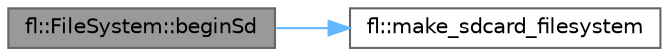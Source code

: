 digraph "fl::FileSystem::beginSd"
{
 // LATEX_PDF_SIZE
  bgcolor="transparent";
  edge [fontname=Helvetica,fontsize=10,labelfontname=Helvetica,labelfontsize=10];
  node [fontname=Helvetica,fontsize=10,shape=box,height=0.2,width=0.4];
  rankdir="LR";
  Node1 [id="Node000001",label="fl::FileSystem::beginSd",height=0.2,width=0.4,color="gray40", fillcolor="grey60", style="filled", fontcolor="black",tooltip=" "];
  Node1 -> Node2 [id="edge1_Node000001_Node000002",color="steelblue1",style="solid",tooltip=" "];
  Node2 [id="Node000002",label="fl::make_sdcard_filesystem",height=0.2,width=0.4,color="grey40", fillcolor="white", style="filled",URL="$d4/d36/namespacefl_a3a8c816fd88446ffe34cefc20f773ad5.html#a3a8c816fd88446ffe34cefc20f773ad5",tooltip=" "];
}
